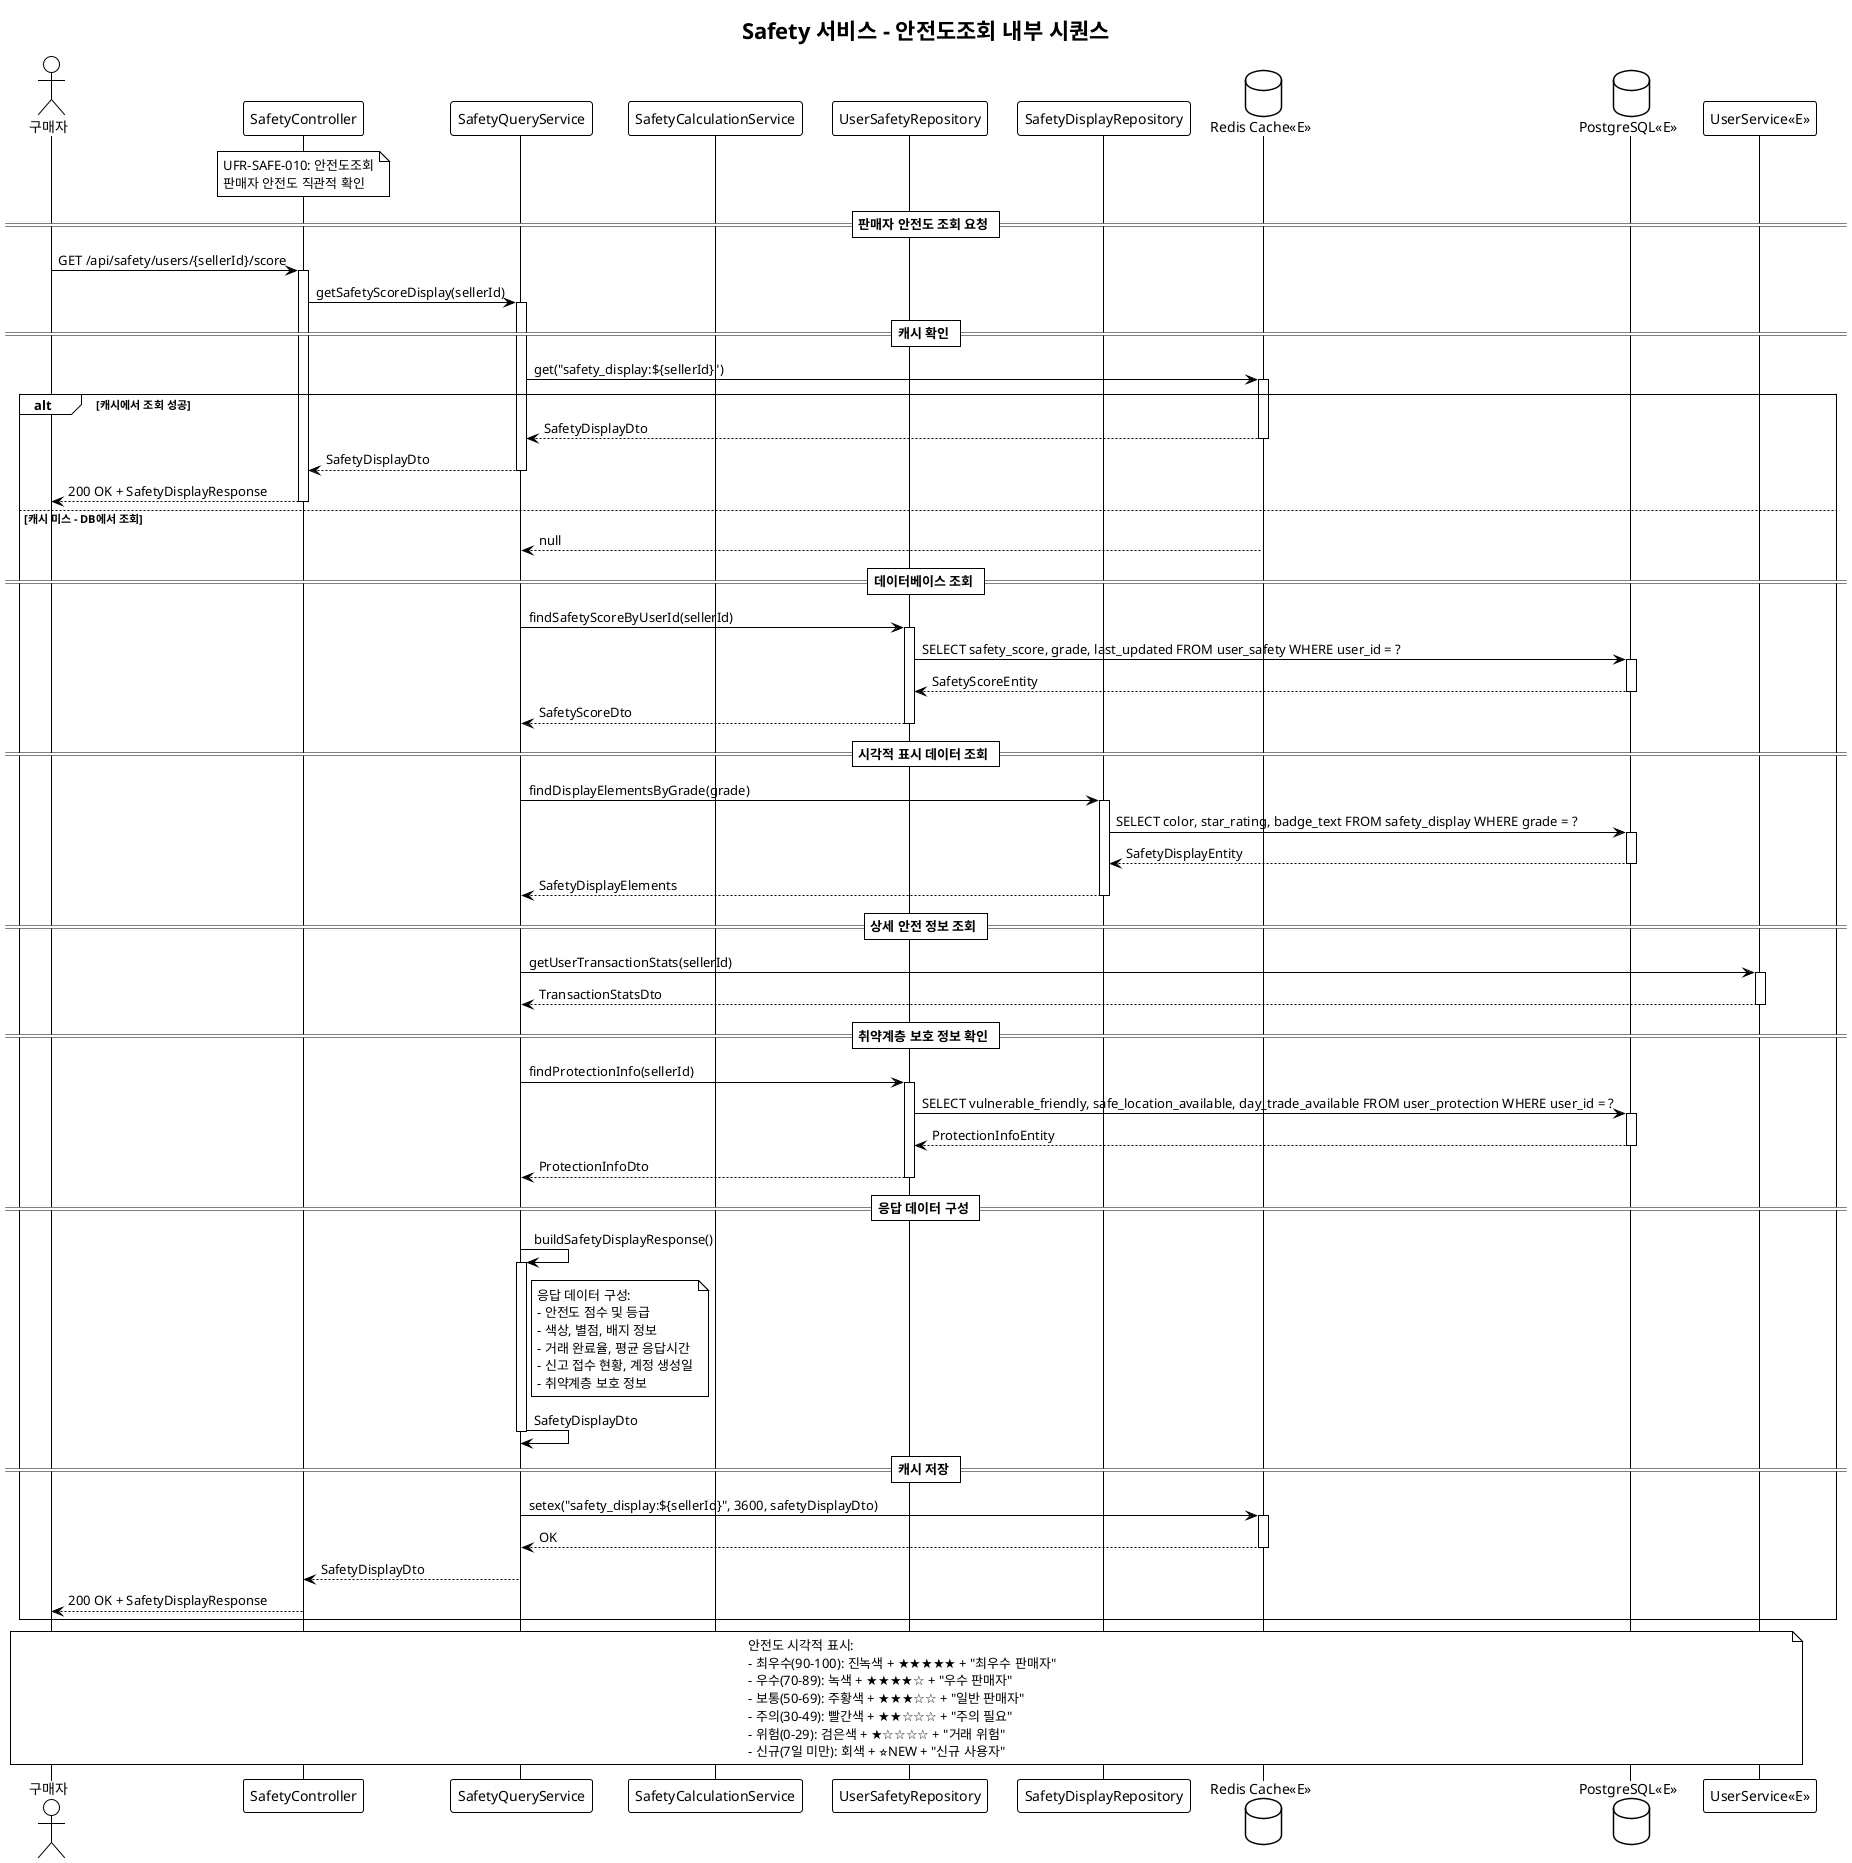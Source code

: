 @startuml
!theme mono

title Safety 서비스 - 안전도조회 내부 시퀀스

actor "구매자" as buyer
participant "SafetyController" as controller
participant "SafetyQueryService" as queryService
participant "SafetyCalculationService" as calcService
participant "UserSafetyRepository" as userRepo
participant "SafetyDisplayRepository" as displayRepo
database "Redis Cache<<E>>" as cache
database "PostgreSQL<<E>>" as database
participant "UserService<<E>>" as userService

note over controller
UFR-SAFE-010: 안전도조회
판매자 안전도 직관적 확인
end note

== 판매자 안전도 조회 요청 ==
buyer -> controller: GET /api/safety/users/{sellerId}/score
activate controller

controller -> queryService: getSafetyScoreDisplay(sellerId)
activate queryService

== 캐시 확인 ==
queryService -> cache: get("safety_display:${sellerId}")
activate cache

alt 캐시에서 조회 성공
    cache --> queryService: SafetyDisplayDto
    deactivate cache

    queryService --> controller: SafetyDisplayDto
    deactivate queryService

    controller --> buyer: 200 OK + SafetyDisplayResponse
    deactivate controller

else 캐시 미스 - DB에서 조회
    cache --> queryService: null
    deactivate cache

    == 데이터베이스 조회 ==
    queryService -> userRepo: findSafetyScoreByUserId(sellerId)
    activate userRepo

    userRepo -> database: SELECT safety_score, grade, last_updated FROM user_safety WHERE user_id = ?
    activate database
    database --> userRepo: SafetyScoreEntity
    deactivate database

    userRepo --> queryService: SafetyScoreDto
    deactivate userRepo

    == 시각적 표시 데이터 조회 ==
    queryService -> displayRepo: findDisplayElementsByGrade(grade)
    activate displayRepo

    displayRepo -> database: SELECT color, star_rating, badge_text FROM safety_display WHERE grade = ?
    activate database
    database --> displayRepo: SafetyDisplayEntity
    deactivate database

    displayRepo --> queryService: SafetyDisplayElements
    deactivate displayRepo

    == 상세 안전 정보 조회 ==
    queryService -> userService: getUserTransactionStats(sellerId)
    activate userService
    userService --> queryService: TransactionStatsDto
    deactivate userService

    == 취약계층 보호 정보 확인 ==
    queryService -> userRepo: findProtectionInfo(sellerId)
    activate userRepo

    userRepo -> database: SELECT vulnerable_friendly, safe_location_available, day_trade_available FROM user_protection WHERE user_id = ?
    activate database
    database --> userRepo: ProtectionInfoEntity
    deactivate database

    userRepo --> queryService: ProtectionInfoDto
    deactivate userRepo

    == 응답 데이터 구성 ==
    queryService -> queryService: buildSafetyDisplayResponse()
    activate queryService

    note right of queryService
    응답 데이터 구성:
    - 안전도 점수 및 등급
    - 색상, 별점, 배지 정보
    - 거래 완료율, 평균 응답시간
    - 신고 접수 현황, 계정 생성일
    - 취약계층 보호 정보
    end note

    queryService -> queryService: SafetyDisplayDto
    deactivate queryService

    == 캐시 저장 ==
    queryService -> cache: setex("safety_display:${sellerId}", 3600, safetyDisplayDto)
    activate cache
    cache --> queryService: OK
    deactivate cache

    queryService --> controller: SafetyDisplayDto
    deactivate queryService

    controller --> buyer: 200 OK + SafetyDisplayResponse
    deactivate controller
end

note over buyer, userService
안전도 시각적 표시:
- 최우수(90-100): 진녹색 + ★★★★★ + "최우수 판매자"
- 우수(70-89): 녹색 + ★★★★☆ + "우수 판매자"
- 보통(50-69): 주황색 + ★★★☆☆ + "일반 판매자"
- 주의(30-49): 빨간색 + ★★☆☆☆ + "주의 필요"
- 위험(0-29): 검은색 + ★☆☆☆☆ + "거래 위험"
- 신규(7일 미만): 회색 + ⭐NEW + "신규 사용자"
end note

@enduml